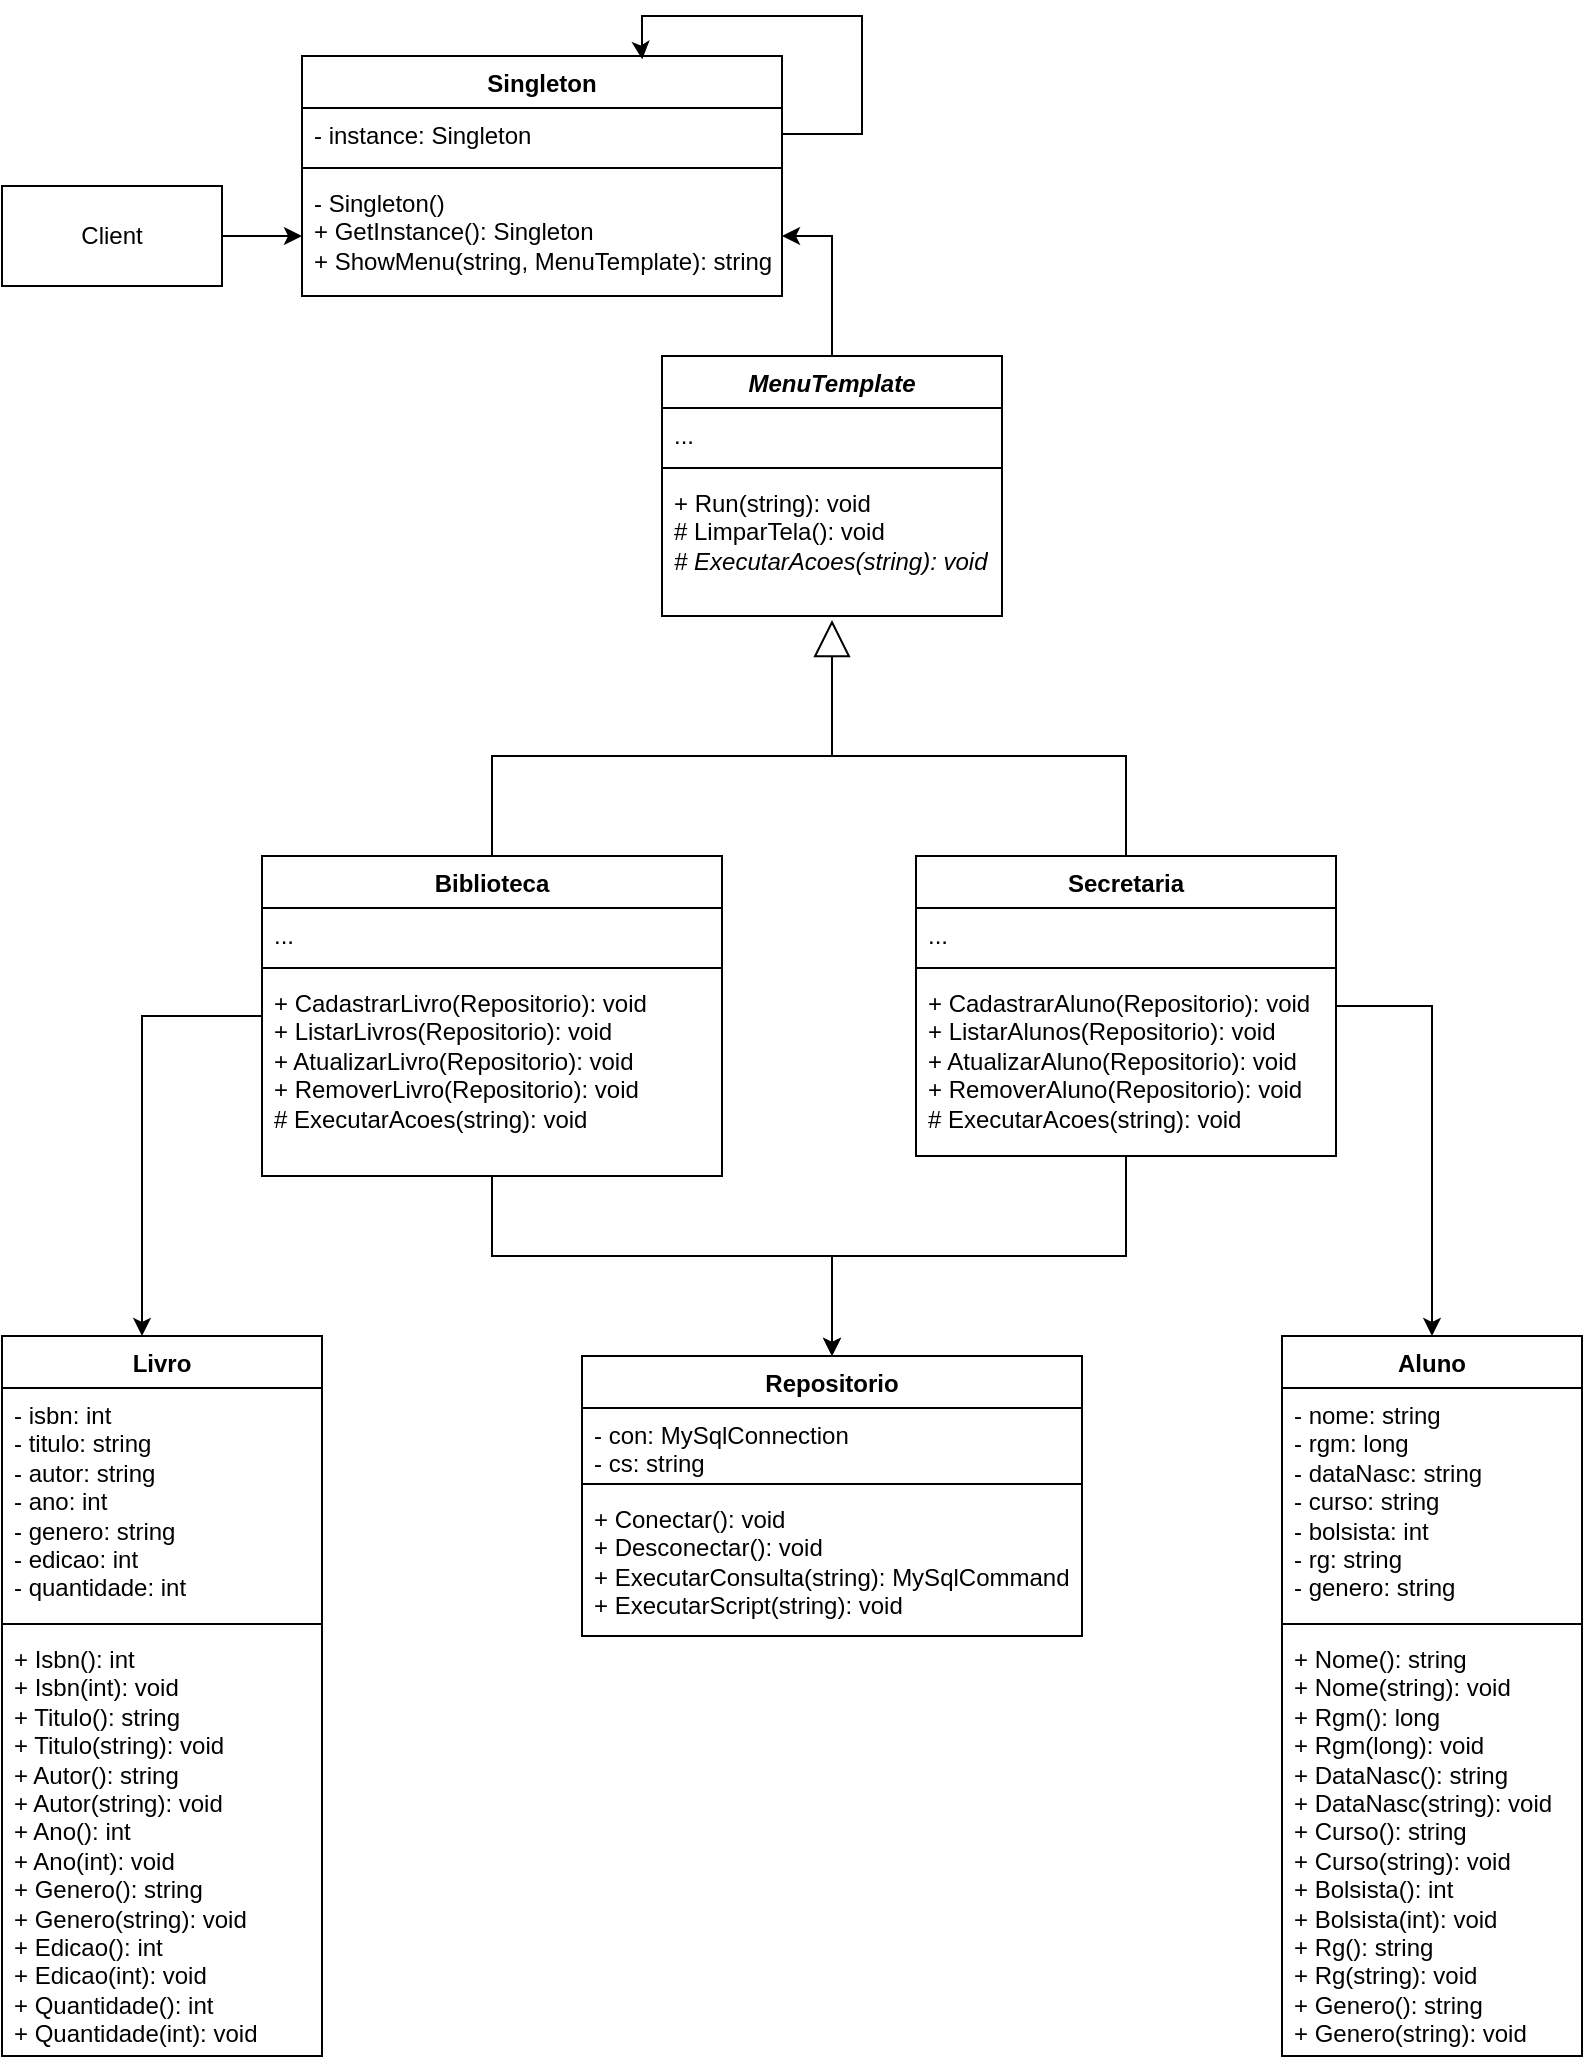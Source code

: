 <mxfile version="24.2.5" type="github">
  <diagram name="Página-1" id="m7eVMlrmM33D4-53V9Jl">
    <mxGraphModel dx="1760" dy="936" grid="1" gridSize="10" guides="1" tooltips="1" connect="1" arrows="1" fold="1" page="1" pageScale="1" pageWidth="827" pageHeight="1169" math="0" shadow="0">
      <root>
        <mxCell id="0" />
        <mxCell id="1" parent="0" />
        <mxCell id="jbsVPqTqM8B3IsOXwgra-6" value="Singleton" style="swimlane;fontStyle=1;align=center;verticalAlign=top;childLayout=stackLayout;horizontal=1;startSize=26;horizontalStack=0;resizeParent=1;resizeParentMax=0;resizeLast=0;collapsible=1;marginBottom=0;whiteSpace=wrap;html=1;" parent="1" vertex="1">
          <mxGeometry x="310" y="240" width="240" height="120" as="geometry" />
        </mxCell>
        <mxCell id="jbsVPqTqM8B3IsOXwgra-14" style="edgeStyle=orthogonalEdgeStyle;rounded=0;orthogonalLoop=1;jettySize=auto;html=1;exitX=1;exitY=0.5;exitDx=0;exitDy=0;entryX=0.709;entryY=0.014;entryDx=0;entryDy=0;entryPerimeter=0;" parent="jbsVPqTqM8B3IsOXwgra-6" source="jbsVPqTqM8B3IsOXwgra-7" target="jbsVPqTqM8B3IsOXwgra-6" edge="1">
          <mxGeometry relative="1" as="geometry">
            <mxPoint x="170" y="10" as="targetPoint" />
            <Array as="points">
              <mxPoint x="280" y="39" />
              <mxPoint x="280" y="-20" />
              <mxPoint x="170" y="-20" />
              <mxPoint x="170" />
            </Array>
          </mxGeometry>
        </mxCell>
        <mxCell id="jbsVPqTqM8B3IsOXwgra-7" value="- instance: Singleton" style="text;strokeColor=none;fillColor=none;align=left;verticalAlign=top;spacingLeft=4;spacingRight=4;overflow=hidden;rotatable=0;points=[[0,0.5],[1,0.5]];portConstraint=eastwest;whiteSpace=wrap;html=1;" parent="jbsVPqTqM8B3IsOXwgra-6" vertex="1">
          <mxGeometry y="26" width="240" height="26" as="geometry" />
        </mxCell>
        <mxCell id="jbsVPqTqM8B3IsOXwgra-8" value="" style="line;strokeWidth=1;fillColor=none;align=left;verticalAlign=middle;spacingTop=-1;spacingLeft=3;spacingRight=3;rotatable=0;labelPosition=right;points=[];portConstraint=eastwest;strokeColor=inherit;" parent="jbsVPqTqM8B3IsOXwgra-6" vertex="1">
          <mxGeometry y="52" width="240" height="8" as="geometry" />
        </mxCell>
        <mxCell id="jbsVPqTqM8B3IsOXwgra-9" value="&lt;div&gt;- Singleton()&lt;/div&gt;+ GetInstance(): Singleton&lt;div&gt;+ ShowMenu(string, MenuTemplate): string&lt;/div&gt;" style="text;strokeColor=none;fillColor=none;align=left;verticalAlign=top;spacingLeft=4;spacingRight=4;overflow=hidden;rotatable=0;points=[[0,0.5],[1,0.5]];portConstraint=eastwest;whiteSpace=wrap;html=1;" parent="jbsVPqTqM8B3IsOXwgra-6" vertex="1">
          <mxGeometry y="60" width="240" height="60" as="geometry" />
        </mxCell>
        <mxCell id="jbsVPqTqM8B3IsOXwgra-11" style="edgeStyle=orthogonalEdgeStyle;rounded=0;orthogonalLoop=1;jettySize=auto;html=1;entryX=0;entryY=0.5;entryDx=0;entryDy=0;" parent="1" source="jbsVPqTqM8B3IsOXwgra-10" target="jbsVPqTqM8B3IsOXwgra-9" edge="1">
          <mxGeometry relative="1" as="geometry" />
        </mxCell>
        <mxCell id="jbsVPqTqM8B3IsOXwgra-10" value="Client" style="html=1;whiteSpace=wrap;" parent="1" vertex="1">
          <mxGeometry x="160" y="305" width="110" height="50" as="geometry" />
        </mxCell>
        <mxCell id="jbsVPqTqM8B3IsOXwgra-57" style="edgeStyle=orthogonalEdgeStyle;rounded=0;orthogonalLoop=1;jettySize=auto;html=1;entryX=1;entryY=0.5;entryDx=0;entryDy=0;" parent="1" source="jbsVPqTqM8B3IsOXwgra-16" target="jbsVPqTqM8B3IsOXwgra-9" edge="1">
          <mxGeometry relative="1" as="geometry" />
        </mxCell>
        <mxCell id="jbsVPqTqM8B3IsOXwgra-16" value="&lt;i&gt;MenuTemplate&lt;/i&gt;" style="swimlane;fontStyle=1;align=center;verticalAlign=top;childLayout=stackLayout;horizontal=1;startSize=26;horizontalStack=0;resizeParent=1;resizeParentMax=0;resizeLast=0;collapsible=1;marginBottom=0;whiteSpace=wrap;html=1;" parent="1" vertex="1">
          <mxGeometry x="490" y="390" width="170" height="130" as="geometry" />
        </mxCell>
        <mxCell id="jbsVPqTqM8B3IsOXwgra-17" value="..." style="text;strokeColor=none;fillColor=none;align=left;verticalAlign=top;spacingLeft=4;spacingRight=4;overflow=hidden;rotatable=0;points=[[0,0.5],[1,0.5]];portConstraint=eastwest;whiteSpace=wrap;html=1;" parent="jbsVPqTqM8B3IsOXwgra-16" vertex="1">
          <mxGeometry y="26" width="170" height="26" as="geometry" />
        </mxCell>
        <mxCell id="jbsVPqTqM8B3IsOXwgra-18" value="" style="line;strokeWidth=1;fillColor=none;align=left;verticalAlign=middle;spacingTop=-1;spacingLeft=3;spacingRight=3;rotatable=0;labelPosition=right;points=[];portConstraint=eastwest;strokeColor=inherit;" parent="jbsVPqTqM8B3IsOXwgra-16" vertex="1">
          <mxGeometry y="52" width="170" height="8" as="geometry" />
        </mxCell>
        <mxCell id="jbsVPqTqM8B3IsOXwgra-19" value="+ Run(string): void&lt;div&gt;# LimparTela(): void&lt;/div&gt;&lt;div&gt;&lt;i&gt;#&lt;/i&gt; &lt;i&gt;ExecutarAcoes(string): void&lt;/i&gt;&lt;/div&gt;" style="text;strokeColor=none;fillColor=none;align=left;verticalAlign=top;spacingLeft=4;spacingRight=4;overflow=hidden;rotatable=0;points=[[0,0.5],[1,0.5]];portConstraint=eastwest;whiteSpace=wrap;html=1;" parent="jbsVPqTqM8B3IsOXwgra-16" vertex="1">
          <mxGeometry y="60" width="170" height="70" as="geometry" />
        </mxCell>
        <mxCell id="6xOHouKo2-n_l-Ya3LUc-6" style="edgeStyle=orthogonalEdgeStyle;rounded=0;orthogonalLoop=1;jettySize=auto;html=1;" edge="1" parent="1" source="jbsVPqTqM8B3IsOXwgra-20" target="jbsVPqTqM8B3IsOXwgra-44">
          <mxGeometry relative="1" as="geometry">
            <Array as="points">
              <mxPoint x="230" y="720" />
            </Array>
          </mxGeometry>
        </mxCell>
        <mxCell id="6xOHouKo2-n_l-Ya3LUc-12" style="edgeStyle=orthogonalEdgeStyle;rounded=0;orthogonalLoop=1;jettySize=auto;html=1;" edge="1" parent="1" source="jbsVPqTqM8B3IsOXwgra-20" target="6xOHouKo2-n_l-Ya3LUc-7">
          <mxGeometry relative="1" as="geometry">
            <Array as="points">
              <mxPoint x="405" y="840" />
              <mxPoint x="575" y="840" />
            </Array>
          </mxGeometry>
        </mxCell>
        <mxCell id="jbsVPqTqM8B3IsOXwgra-20" value="Biblioteca" style="swimlane;fontStyle=1;align=center;verticalAlign=top;childLayout=stackLayout;horizontal=1;startSize=26;horizontalStack=0;resizeParent=1;resizeParentMax=0;resizeLast=0;collapsible=1;marginBottom=0;whiteSpace=wrap;html=1;" parent="1" vertex="1">
          <mxGeometry x="290" y="640" width="230" height="160" as="geometry" />
        </mxCell>
        <mxCell id="jbsVPqTqM8B3IsOXwgra-21" value="..." style="text;strokeColor=none;fillColor=none;align=left;verticalAlign=top;spacingLeft=4;spacingRight=4;overflow=hidden;rotatable=0;points=[[0,0.5],[1,0.5]];portConstraint=eastwest;whiteSpace=wrap;html=1;" parent="jbsVPqTqM8B3IsOXwgra-20" vertex="1">
          <mxGeometry y="26" width="230" height="26" as="geometry" />
        </mxCell>
        <mxCell id="jbsVPqTqM8B3IsOXwgra-22" value="" style="line;strokeWidth=1;fillColor=none;align=left;verticalAlign=middle;spacingTop=-1;spacingLeft=3;spacingRight=3;rotatable=0;labelPosition=right;points=[];portConstraint=eastwest;strokeColor=inherit;" parent="jbsVPqTqM8B3IsOXwgra-20" vertex="1">
          <mxGeometry y="52" width="230" height="8" as="geometry" />
        </mxCell>
        <mxCell id="jbsVPqTqM8B3IsOXwgra-23" value="+ CadastrarLivro(Repositorio): void&lt;div&gt;+ ListarLivros(Repositorio): void&lt;br&gt;&lt;/div&gt;&lt;div&gt;+ AtualizarLivro(Repositorio): void&lt;br&gt;&lt;/div&gt;&lt;div&gt;+ RemoverLivro(Repositorio): void&lt;br&gt;&lt;/div&gt;&lt;div&gt;# ExecutarAcoes(string): void&lt;/div&gt;" style="text;strokeColor=none;fillColor=none;align=left;verticalAlign=top;spacingLeft=4;spacingRight=4;overflow=hidden;rotatable=0;points=[[0,0.5],[1,0.5]];portConstraint=eastwest;whiteSpace=wrap;html=1;" parent="jbsVPqTqM8B3IsOXwgra-20" vertex="1">
          <mxGeometry y="60" width="230" height="100" as="geometry" />
        </mxCell>
        <mxCell id="6xOHouKo2-n_l-Ya3LUc-5" style="edgeStyle=orthogonalEdgeStyle;rounded=0;orthogonalLoop=1;jettySize=auto;html=1;" edge="1" parent="1" source="jbsVPqTqM8B3IsOXwgra-24" target="jbsVPqTqM8B3IsOXwgra-48">
          <mxGeometry relative="1" as="geometry">
            <Array as="points">
              <mxPoint x="875" y="715" />
            </Array>
          </mxGeometry>
        </mxCell>
        <mxCell id="6xOHouKo2-n_l-Ya3LUc-13" style="edgeStyle=orthogonalEdgeStyle;rounded=0;orthogonalLoop=1;jettySize=auto;html=1;entryX=0.5;entryY=0;entryDx=0;entryDy=0;" edge="1" parent="1" source="jbsVPqTqM8B3IsOXwgra-24" target="6xOHouKo2-n_l-Ya3LUc-7">
          <mxGeometry relative="1" as="geometry">
            <Array as="points">
              <mxPoint x="722" y="840" />
              <mxPoint x="575" y="840" />
            </Array>
          </mxGeometry>
        </mxCell>
        <mxCell id="jbsVPqTqM8B3IsOXwgra-24" value="Secretaria" style="swimlane;fontStyle=1;align=center;verticalAlign=top;childLayout=stackLayout;horizontal=1;startSize=26;horizontalStack=0;resizeParent=1;resizeParentMax=0;resizeLast=0;collapsible=1;marginBottom=0;whiteSpace=wrap;html=1;" parent="1" vertex="1">
          <mxGeometry x="617" y="640" width="210" height="150" as="geometry" />
        </mxCell>
        <mxCell id="jbsVPqTqM8B3IsOXwgra-25" value="..." style="text;strokeColor=none;fillColor=none;align=left;verticalAlign=top;spacingLeft=4;spacingRight=4;overflow=hidden;rotatable=0;points=[[0,0.5],[1,0.5]];portConstraint=eastwest;whiteSpace=wrap;html=1;" parent="jbsVPqTqM8B3IsOXwgra-24" vertex="1">
          <mxGeometry y="26" width="210" height="26" as="geometry" />
        </mxCell>
        <mxCell id="jbsVPqTqM8B3IsOXwgra-26" value="" style="line;strokeWidth=1;fillColor=none;align=left;verticalAlign=middle;spacingTop=-1;spacingLeft=3;spacingRight=3;rotatable=0;labelPosition=right;points=[];portConstraint=eastwest;strokeColor=inherit;" parent="jbsVPqTqM8B3IsOXwgra-24" vertex="1">
          <mxGeometry y="52" width="210" height="8" as="geometry" />
        </mxCell>
        <mxCell id="jbsVPqTqM8B3IsOXwgra-27" value="+ CadastrarAluno(Repositorio): void&lt;div&gt;+ ListarAlunos(Repositorio): void&lt;br&gt;&lt;/div&gt;&lt;div&gt;+ AtualizarAluno(Repositorio): void&lt;br&gt;&lt;/div&gt;&lt;div&gt;+ RemoverAluno(Repositorio): void&lt;br&gt;&lt;/div&gt;&lt;div&gt;# ExecutarAcoes(string): void&lt;br&gt;&lt;/div&gt;" style="text;strokeColor=none;fillColor=none;align=left;verticalAlign=top;spacingLeft=4;spacingRight=4;overflow=hidden;rotatable=0;points=[[0,0.5],[1,0.5]];portConstraint=eastwest;whiteSpace=wrap;html=1;" parent="jbsVPqTqM8B3IsOXwgra-24" vertex="1">
          <mxGeometry y="60" width="210" height="90" as="geometry" />
        </mxCell>
        <mxCell id="jbsVPqTqM8B3IsOXwgra-32" value="" style="endArrow=block;endSize=16;endFill=0;html=1;rounded=0;exitX=0.5;exitY=0;exitDx=0;exitDy=0;entryX=0.5;entryY=1.029;entryDx=0;entryDy=0;entryPerimeter=0;" parent="1" source="jbsVPqTqM8B3IsOXwgra-20" target="jbsVPqTqM8B3IsOXwgra-19" edge="1">
          <mxGeometry x="0.607" y="-43" width="160" relative="1" as="geometry">
            <mxPoint x="470" y="610" as="sourcePoint" />
            <mxPoint x="580" y="580" as="targetPoint" />
            <Array as="points">
              <mxPoint x="405" y="590" />
              <mxPoint x="575" y="590" />
            </Array>
            <mxPoint as="offset" />
          </mxGeometry>
        </mxCell>
        <mxCell id="jbsVPqTqM8B3IsOXwgra-39" value="" style="endArrow=none;html=1;edgeStyle=orthogonalEdgeStyle;rounded=0;entryX=0.5;entryY=0;entryDx=0;entryDy=0;" parent="1" target="jbsVPqTqM8B3IsOXwgra-24" edge="1">
          <mxGeometry relative="1" as="geometry">
            <mxPoint x="560" y="590" as="sourcePoint" />
            <mxPoint x="737" y="585" as="targetPoint" />
            <Array as="points">
              <mxPoint x="722" y="590" />
            </Array>
          </mxGeometry>
        </mxCell>
        <mxCell id="jbsVPqTqM8B3IsOXwgra-44" value="Livro" style="swimlane;fontStyle=1;align=center;verticalAlign=top;childLayout=stackLayout;horizontal=1;startSize=26;horizontalStack=0;resizeParent=1;resizeParentMax=0;resizeLast=0;collapsible=1;marginBottom=0;whiteSpace=wrap;html=1;" parent="1" vertex="1">
          <mxGeometry x="160" y="880" width="160" height="360" as="geometry" />
        </mxCell>
        <mxCell id="jbsVPqTqM8B3IsOXwgra-45" value="- isbn: int&lt;div&gt;- titulo: string&lt;br&gt;&lt;/div&gt;&lt;div&gt;- autor: string&lt;br&gt;&lt;/div&gt;&lt;div&gt;- ano: int&lt;br&gt;&lt;/div&gt;&lt;div&gt;- genero: string&lt;br&gt;&lt;/div&gt;&lt;div&gt;- edicao: int&lt;br&gt;&lt;/div&gt;&lt;div&gt;- quantidade: int&lt;br&gt;&lt;/div&gt;" style="text;strokeColor=none;fillColor=none;align=left;verticalAlign=top;spacingLeft=4;spacingRight=4;overflow=hidden;rotatable=0;points=[[0,0.5],[1,0.5]];portConstraint=eastwest;whiteSpace=wrap;html=1;" parent="jbsVPqTqM8B3IsOXwgra-44" vertex="1">
          <mxGeometry y="26" width="160" height="114" as="geometry" />
        </mxCell>
        <mxCell id="jbsVPqTqM8B3IsOXwgra-46" value="" style="line;strokeWidth=1;fillColor=none;align=left;verticalAlign=middle;spacingTop=-1;spacingLeft=3;spacingRight=3;rotatable=0;labelPosition=right;points=[];portConstraint=eastwest;strokeColor=inherit;" parent="jbsVPqTqM8B3IsOXwgra-44" vertex="1">
          <mxGeometry y="140" width="160" height="8" as="geometry" />
        </mxCell>
        <mxCell id="jbsVPqTqM8B3IsOXwgra-47" value="+ Isbn(): int&lt;br&gt;+ Isbn(int): void&lt;div&gt;+ Titulo(): string&lt;br&gt;+ Titulo(string): void&lt;br&gt;&lt;/div&gt;&lt;div&gt;+ Autor(): string&lt;br&gt;+ Autor(string): void&lt;br&gt;&lt;/div&gt;&lt;div&gt;+ Ano(): int&lt;br&gt;+ Ano(int): void&lt;br&gt;&lt;/div&gt;&lt;div&gt;+ Genero(): string&lt;br&gt;+ Genero(string): void&lt;br&gt;&lt;/div&gt;&lt;div&gt;+ Edicao(): int&lt;br&gt;+ Edicao(int): void&lt;br&gt;&lt;/div&gt;&lt;div&gt;+ Quantidade(): int&lt;br&gt;+ Quantidade(int): void&lt;br&gt;&lt;/div&gt;" style="text;strokeColor=none;fillColor=none;align=left;verticalAlign=top;spacingLeft=4;spacingRight=4;overflow=hidden;rotatable=0;points=[[0,0.5],[1,0.5]];portConstraint=eastwest;whiteSpace=wrap;html=1;" parent="jbsVPqTqM8B3IsOXwgra-44" vertex="1">
          <mxGeometry y="148" width="160" height="212" as="geometry" />
        </mxCell>
        <mxCell id="jbsVPqTqM8B3IsOXwgra-48" value="Aluno" style="swimlane;fontStyle=1;align=center;verticalAlign=top;childLayout=stackLayout;horizontal=1;startSize=26;horizontalStack=0;resizeParent=1;resizeParentMax=0;resizeLast=0;collapsible=1;marginBottom=0;whiteSpace=wrap;html=1;" parent="1" vertex="1">
          <mxGeometry x="800" y="880" width="150" height="360" as="geometry" />
        </mxCell>
        <mxCell id="jbsVPqTqM8B3IsOXwgra-49" value="- nome: string&lt;div&gt;- rgm: long&lt;br&gt;&lt;/div&gt;&lt;div&gt;- dataNasc: string&lt;br&gt;&lt;/div&gt;&lt;div&gt;- curso: string&lt;br&gt;&lt;/div&gt;&lt;div&gt;- bolsista: int&lt;br&gt;&lt;/div&gt;&lt;div&gt;- rg: string&lt;br&gt;&lt;/div&gt;&lt;div&gt;- genero: string&lt;/div&gt;" style="text;strokeColor=none;fillColor=none;align=left;verticalAlign=top;spacingLeft=4;spacingRight=4;overflow=hidden;rotatable=0;points=[[0,0.5],[1,0.5]];portConstraint=eastwest;whiteSpace=wrap;html=1;" parent="jbsVPqTqM8B3IsOXwgra-48" vertex="1">
          <mxGeometry y="26" width="150" height="114" as="geometry" />
        </mxCell>
        <mxCell id="jbsVPqTqM8B3IsOXwgra-50" value="" style="line;strokeWidth=1;fillColor=none;align=left;verticalAlign=middle;spacingTop=-1;spacingLeft=3;spacingRight=3;rotatable=0;labelPosition=right;points=[];portConstraint=eastwest;strokeColor=inherit;" parent="jbsVPqTqM8B3IsOXwgra-48" vertex="1">
          <mxGeometry y="140" width="150" height="8" as="geometry" />
        </mxCell>
        <mxCell id="jbsVPqTqM8B3IsOXwgra-51" value="+ Nome(): string&lt;br&gt;+ Nome(string): void&lt;div&gt;+ Rgm(): long&lt;br&gt;+ Rgm(long): void&lt;br&gt;&lt;/div&gt;&lt;div&gt;+ DataNasc(): string&lt;br&gt;+ DataNasc(string): void&lt;br&gt;&lt;/div&gt;&lt;div&gt;+ Curso(): string&lt;br&gt;+ Curso(string): void&lt;br&gt;&lt;/div&gt;&lt;div&gt;+ Bolsista(): int&lt;br&gt;+ Bolsista(int): void&lt;br&gt;&lt;/div&gt;&lt;div&gt;+ Rg(): string&lt;br&gt;+ Rg(string): void&lt;br&gt;&lt;/div&gt;&lt;div&gt;+ Genero(): string&lt;br&gt;+ Genero(string): void&lt;/div&gt;" style="text;strokeColor=none;fillColor=none;align=left;verticalAlign=top;spacingLeft=4;spacingRight=4;overflow=hidden;rotatable=0;points=[[0,0.5],[1,0.5]];portConstraint=eastwest;whiteSpace=wrap;html=1;" parent="jbsVPqTqM8B3IsOXwgra-48" vertex="1">
          <mxGeometry y="148" width="150" height="212" as="geometry" />
        </mxCell>
        <mxCell id="6xOHouKo2-n_l-Ya3LUc-7" value="Repositorio" style="swimlane;fontStyle=1;align=center;verticalAlign=top;childLayout=stackLayout;horizontal=1;startSize=26;horizontalStack=0;resizeParent=1;resizeParentMax=0;resizeLast=0;collapsible=1;marginBottom=0;whiteSpace=wrap;html=1;" vertex="1" parent="1">
          <mxGeometry x="450" y="890" width="250" height="140" as="geometry" />
        </mxCell>
        <mxCell id="6xOHouKo2-n_l-Ya3LUc-8" value="- con: MySqlConnection&lt;div&gt;- cs: string&lt;/div&gt;&lt;div&gt;&lt;br&gt;&lt;/div&gt;" style="text;strokeColor=none;fillColor=none;align=left;verticalAlign=top;spacingLeft=4;spacingRight=4;overflow=hidden;rotatable=0;points=[[0,0.5],[1,0.5]];portConstraint=eastwest;whiteSpace=wrap;html=1;" vertex="1" parent="6xOHouKo2-n_l-Ya3LUc-7">
          <mxGeometry y="26" width="250" height="34" as="geometry" />
        </mxCell>
        <mxCell id="6xOHouKo2-n_l-Ya3LUc-9" value="" style="line;strokeWidth=1;fillColor=none;align=left;verticalAlign=middle;spacingTop=-1;spacingLeft=3;spacingRight=3;rotatable=0;labelPosition=right;points=[];portConstraint=eastwest;strokeColor=inherit;" vertex="1" parent="6xOHouKo2-n_l-Ya3LUc-7">
          <mxGeometry y="60" width="250" height="8" as="geometry" />
        </mxCell>
        <mxCell id="6xOHouKo2-n_l-Ya3LUc-10" value="+ Conectar(): void&lt;div&gt;+ Desconectar(): void&lt;br&gt;&lt;/div&gt;&lt;div&gt;+ ExecutarConsulta(string): MySqlCommand&lt;br&gt;&lt;/div&gt;&lt;div&gt;+ ExecutarScript(string): void&lt;/div&gt;" style="text;strokeColor=none;fillColor=none;align=left;verticalAlign=top;spacingLeft=4;spacingRight=4;overflow=hidden;rotatable=0;points=[[0,0.5],[1,0.5]];portConstraint=eastwest;whiteSpace=wrap;html=1;" vertex="1" parent="6xOHouKo2-n_l-Ya3LUc-7">
          <mxGeometry y="68" width="250" height="72" as="geometry" />
        </mxCell>
      </root>
    </mxGraphModel>
  </diagram>
</mxfile>

